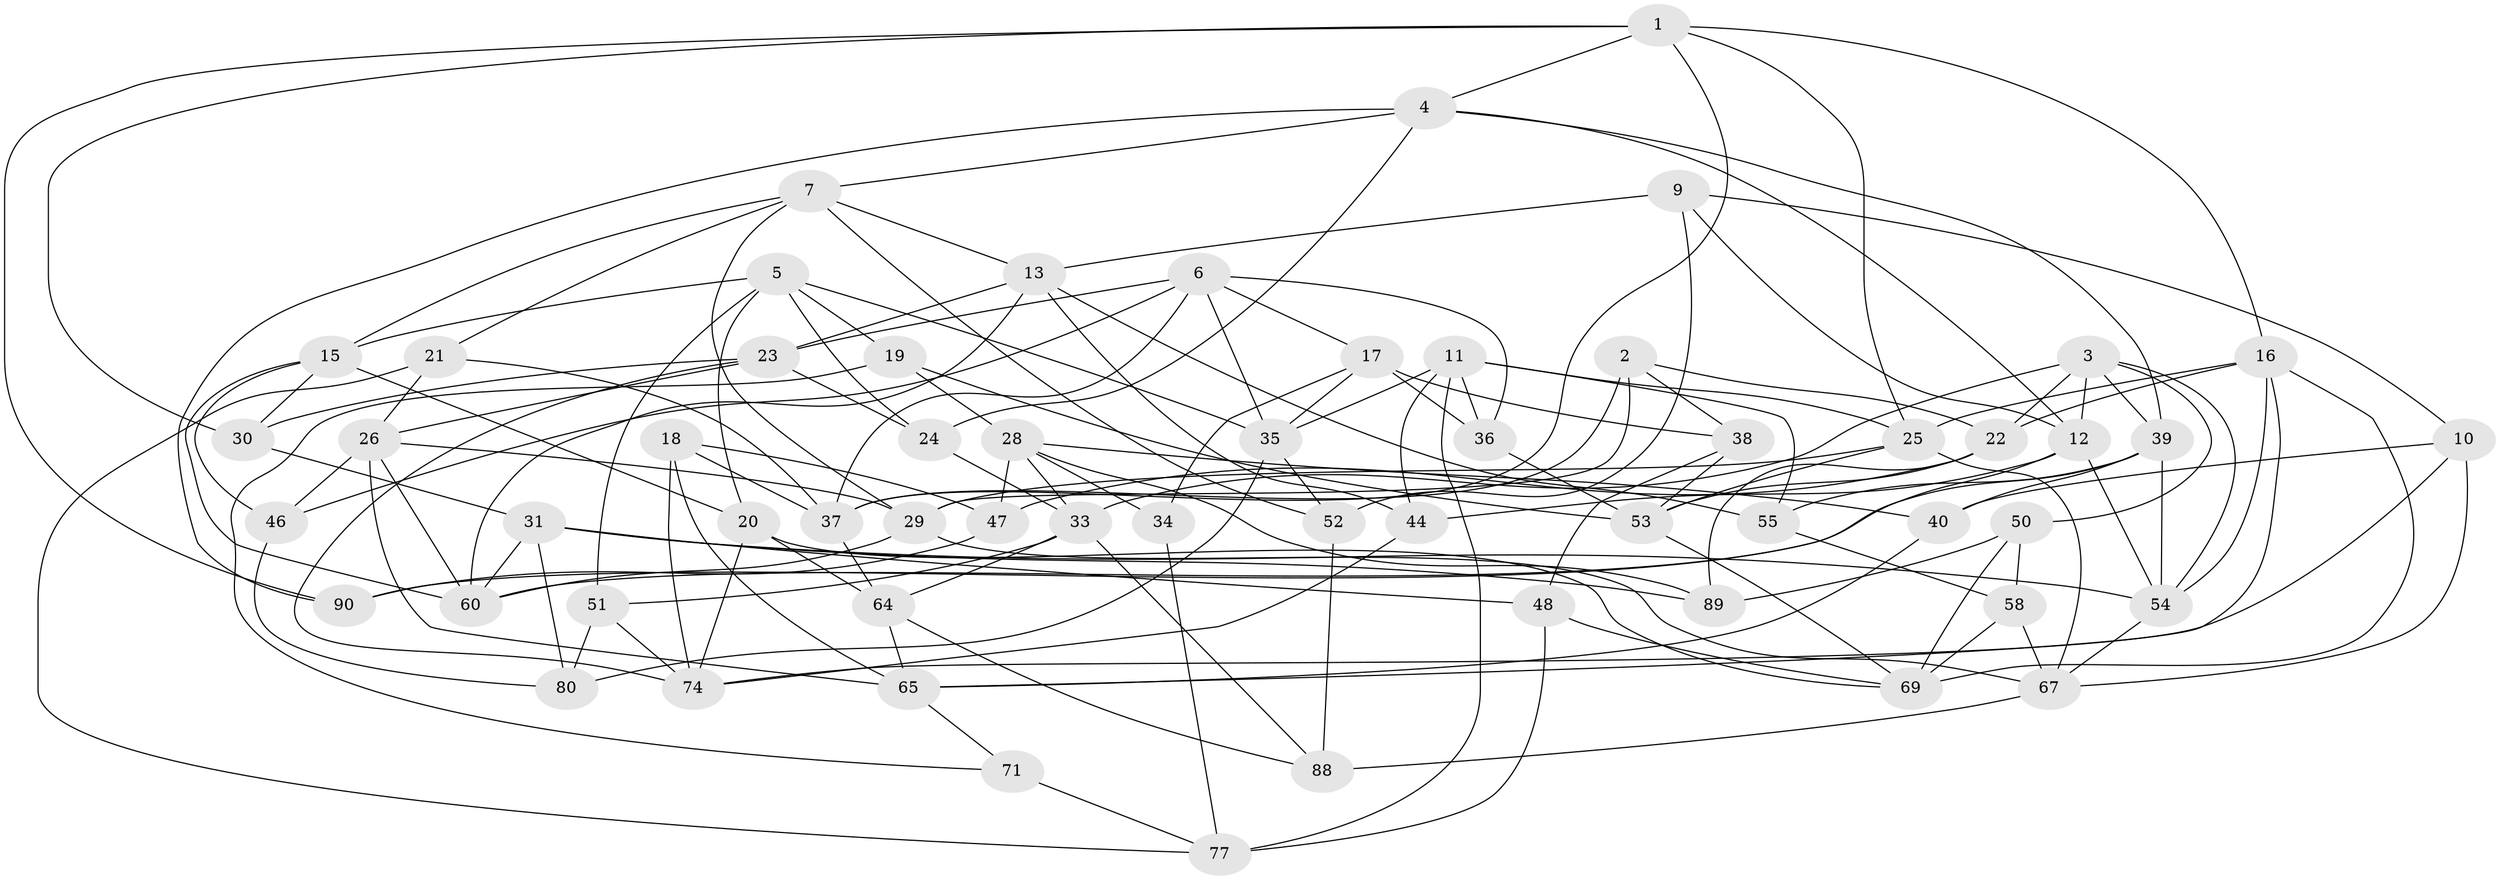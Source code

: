 // original degree distribution, {4: 1.0}
// Generated by graph-tools (version 1.1) at 2025/11/02/27/25 16:11:44]
// undirected, 59 vertices, 148 edges
graph export_dot {
graph [start="1"]
  node [color=gray90,style=filled];
  1 [super="+32"];
  2;
  3 [super="+14"];
  4 [super="+45"];
  5 [super="+62"];
  6 [super="+27"];
  7 [super="+8"];
  9;
  10;
  11 [super="+92"];
  12 [super="+63"];
  13 [super="+57"];
  15 [super="+43"];
  16 [super="+42"];
  17 [super="+81"];
  18;
  19;
  20 [super="+73"];
  21;
  22 [super="+78"];
  23 [super="+66"];
  24;
  25 [super="+68"];
  26 [super="+76"];
  28 [super="+72"];
  29 [super="+49"];
  30;
  31 [super="+61"];
  33 [super="+56"];
  34;
  35 [super="+83"];
  36;
  37 [super="+41"];
  38;
  39 [super="+75"];
  40;
  44;
  46;
  47;
  48;
  50;
  51;
  52;
  53 [super="+84"];
  54 [super="+59"];
  55;
  58;
  60 [super="+85"];
  64 [super="+70"];
  65 [super="+87"];
  67 [super="+91"];
  69 [super="+82"];
  71;
  74 [super="+79"];
  77 [super="+86"];
  80;
  88;
  89;
  90;
  1 -- 4;
  1 -- 25;
  1 -- 37;
  1 -- 90;
  1 -- 30;
  1 -- 16;
  2 -- 37;
  2 -- 29;
  2 -- 38;
  2 -- 22;
  3 -- 33;
  3 -- 22;
  3 -- 54;
  3 -- 50;
  3 -- 12;
  3 -- 39;
  4 -- 24;
  4 -- 39;
  4 -- 90;
  4 -- 7;
  4 -- 12;
  5 -- 20;
  5 -- 35;
  5 -- 24;
  5 -- 51;
  5 -- 19;
  5 -- 15;
  6 -- 36;
  6 -- 46;
  6 -- 37;
  6 -- 23;
  6 -- 17;
  6 -- 35;
  7 -- 52;
  7 -- 29;
  7 -- 21;
  7 -- 13;
  7 -- 15;
  9 -- 52;
  9 -- 10;
  9 -- 13;
  9 -- 12;
  10 -- 40;
  10 -- 74;
  10 -- 67;
  11 -- 25;
  11 -- 44;
  11 -- 35;
  11 -- 36;
  11 -- 55;
  11 -- 77;
  12 -- 60;
  12 -- 44;
  12 -- 54;
  13 -- 44;
  13 -- 55;
  13 -- 23;
  13 -- 60;
  15 -- 30;
  15 -- 46;
  15 -- 20;
  15 -- 60;
  16 -- 65;
  16 -- 22;
  16 -- 54;
  16 -- 69;
  16 -- 25;
  17 -- 34 [weight=2];
  17 -- 36;
  17 -- 38;
  17 -- 35;
  18 -- 65;
  18 -- 74;
  18 -- 47;
  18 -- 37;
  19 -- 53;
  19 -- 71;
  19 -- 28;
  20 -- 64 [weight=2];
  20 -- 74;
  20 -- 69;
  21 -- 37;
  21 -- 26;
  21 -- 77;
  22 -- 47;
  22 -- 53;
  22 -- 89;
  23 -- 30;
  23 -- 24;
  23 -- 26;
  23 -- 74;
  24 -- 33;
  25 -- 53;
  25 -- 67;
  25 -- 29;
  26 -- 46;
  26 -- 29;
  26 -- 65;
  26 -- 60;
  28 -- 33;
  28 -- 47;
  28 -- 40;
  28 -- 89;
  28 -- 34;
  29 -- 67;
  29 -- 60;
  30 -- 31;
  31 -- 48;
  31 -- 60;
  31 -- 80;
  31 -- 89;
  31 -- 54;
  33 -- 88;
  33 -- 51;
  33 -- 64;
  34 -- 77;
  35 -- 80;
  35 -- 52;
  36 -- 53;
  37 -- 64;
  38 -- 48;
  38 -- 53;
  39 -- 55;
  39 -- 54;
  39 -- 40;
  39 -- 90;
  40 -- 65;
  44 -- 74;
  46 -- 80;
  47 -- 90;
  48 -- 69;
  48 -- 77;
  50 -- 89;
  50 -- 69;
  50 -- 58;
  51 -- 80;
  51 -- 74;
  52 -- 88;
  53 -- 69;
  54 -- 67;
  55 -- 58;
  58 -- 67;
  58 -- 69;
  64 -- 88;
  64 -- 65;
  65 -- 71;
  67 -- 88;
  71 -- 77 [weight=2];
}
